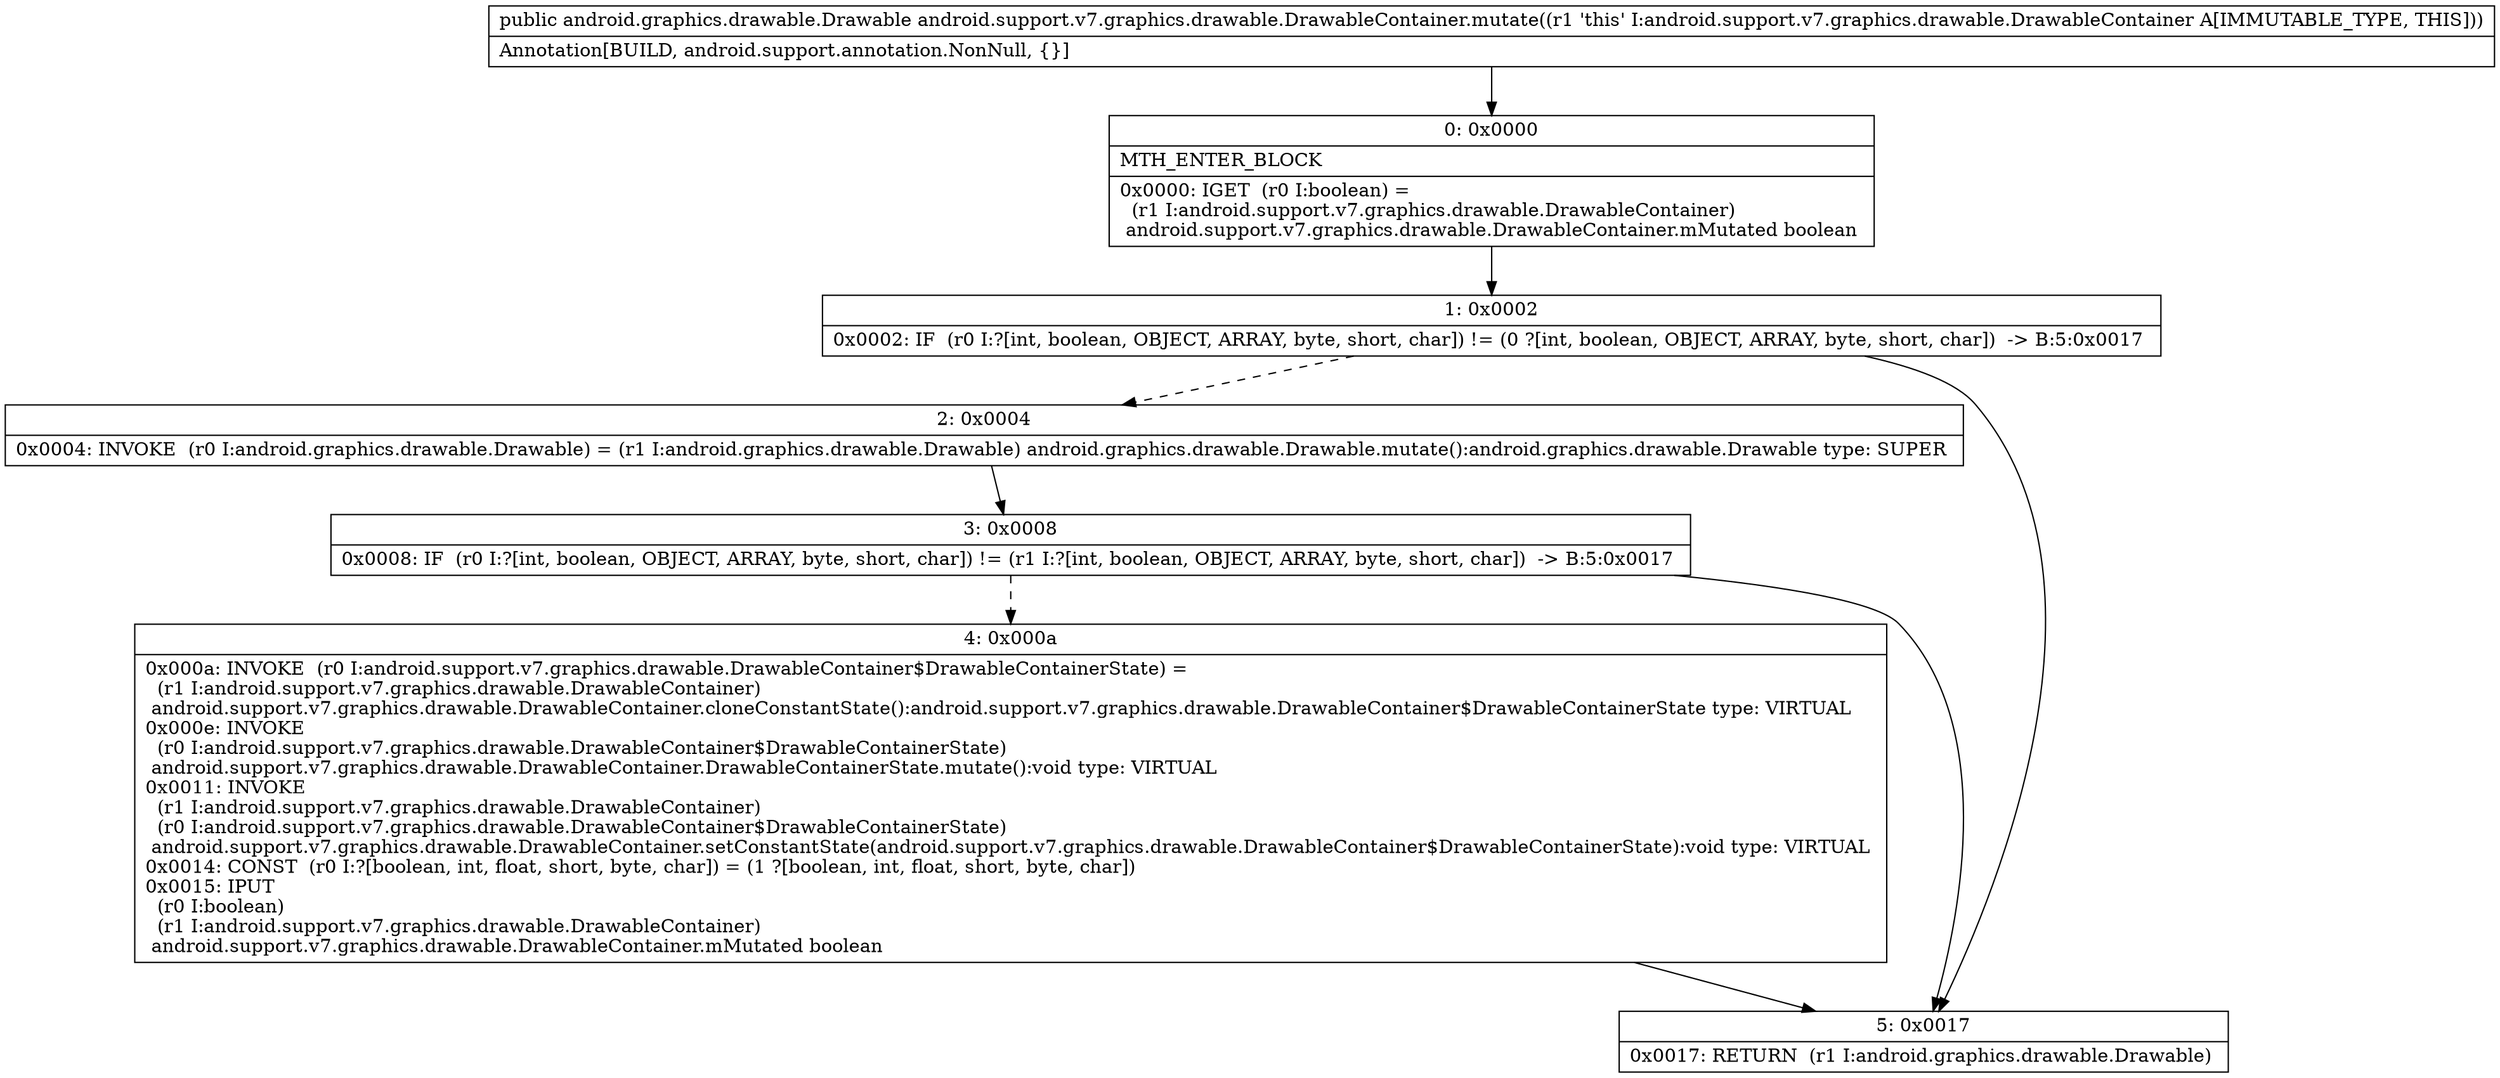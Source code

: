 digraph "CFG forandroid.support.v7.graphics.drawable.DrawableContainer.mutate()Landroid\/graphics\/drawable\/Drawable;" {
Node_0 [shape=record,label="{0\:\ 0x0000|MTH_ENTER_BLOCK\l|0x0000: IGET  (r0 I:boolean) = \l  (r1 I:android.support.v7.graphics.drawable.DrawableContainer)\l android.support.v7.graphics.drawable.DrawableContainer.mMutated boolean \l}"];
Node_1 [shape=record,label="{1\:\ 0x0002|0x0002: IF  (r0 I:?[int, boolean, OBJECT, ARRAY, byte, short, char]) != (0 ?[int, boolean, OBJECT, ARRAY, byte, short, char])  \-\> B:5:0x0017 \l}"];
Node_2 [shape=record,label="{2\:\ 0x0004|0x0004: INVOKE  (r0 I:android.graphics.drawable.Drawable) = (r1 I:android.graphics.drawable.Drawable) android.graphics.drawable.Drawable.mutate():android.graphics.drawable.Drawable type: SUPER \l}"];
Node_3 [shape=record,label="{3\:\ 0x0008|0x0008: IF  (r0 I:?[int, boolean, OBJECT, ARRAY, byte, short, char]) != (r1 I:?[int, boolean, OBJECT, ARRAY, byte, short, char])  \-\> B:5:0x0017 \l}"];
Node_4 [shape=record,label="{4\:\ 0x000a|0x000a: INVOKE  (r0 I:android.support.v7.graphics.drawable.DrawableContainer$DrawableContainerState) = \l  (r1 I:android.support.v7.graphics.drawable.DrawableContainer)\l android.support.v7.graphics.drawable.DrawableContainer.cloneConstantState():android.support.v7.graphics.drawable.DrawableContainer$DrawableContainerState type: VIRTUAL \l0x000e: INVOKE  \l  (r0 I:android.support.v7.graphics.drawable.DrawableContainer$DrawableContainerState)\l android.support.v7.graphics.drawable.DrawableContainer.DrawableContainerState.mutate():void type: VIRTUAL \l0x0011: INVOKE  \l  (r1 I:android.support.v7.graphics.drawable.DrawableContainer)\l  (r0 I:android.support.v7.graphics.drawable.DrawableContainer$DrawableContainerState)\l android.support.v7.graphics.drawable.DrawableContainer.setConstantState(android.support.v7.graphics.drawable.DrawableContainer$DrawableContainerState):void type: VIRTUAL \l0x0014: CONST  (r0 I:?[boolean, int, float, short, byte, char]) = (1 ?[boolean, int, float, short, byte, char]) \l0x0015: IPUT  \l  (r0 I:boolean)\l  (r1 I:android.support.v7.graphics.drawable.DrawableContainer)\l android.support.v7.graphics.drawable.DrawableContainer.mMutated boolean \l}"];
Node_5 [shape=record,label="{5\:\ 0x0017|0x0017: RETURN  (r1 I:android.graphics.drawable.Drawable) \l}"];
MethodNode[shape=record,label="{public android.graphics.drawable.Drawable android.support.v7.graphics.drawable.DrawableContainer.mutate((r1 'this' I:android.support.v7.graphics.drawable.DrawableContainer A[IMMUTABLE_TYPE, THIS]))  | Annotation[BUILD, android.support.annotation.NonNull, \{\}]\l}"];
MethodNode -> Node_0;
Node_0 -> Node_1;
Node_1 -> Node_2[style=dashed];
Node_1 -> Node_5;
Node_2 -> Node_3;
Node_3 -> Node_4[style=dashed];
Node_3 -> Node_5;
Node_4 -> Node_5;
}

